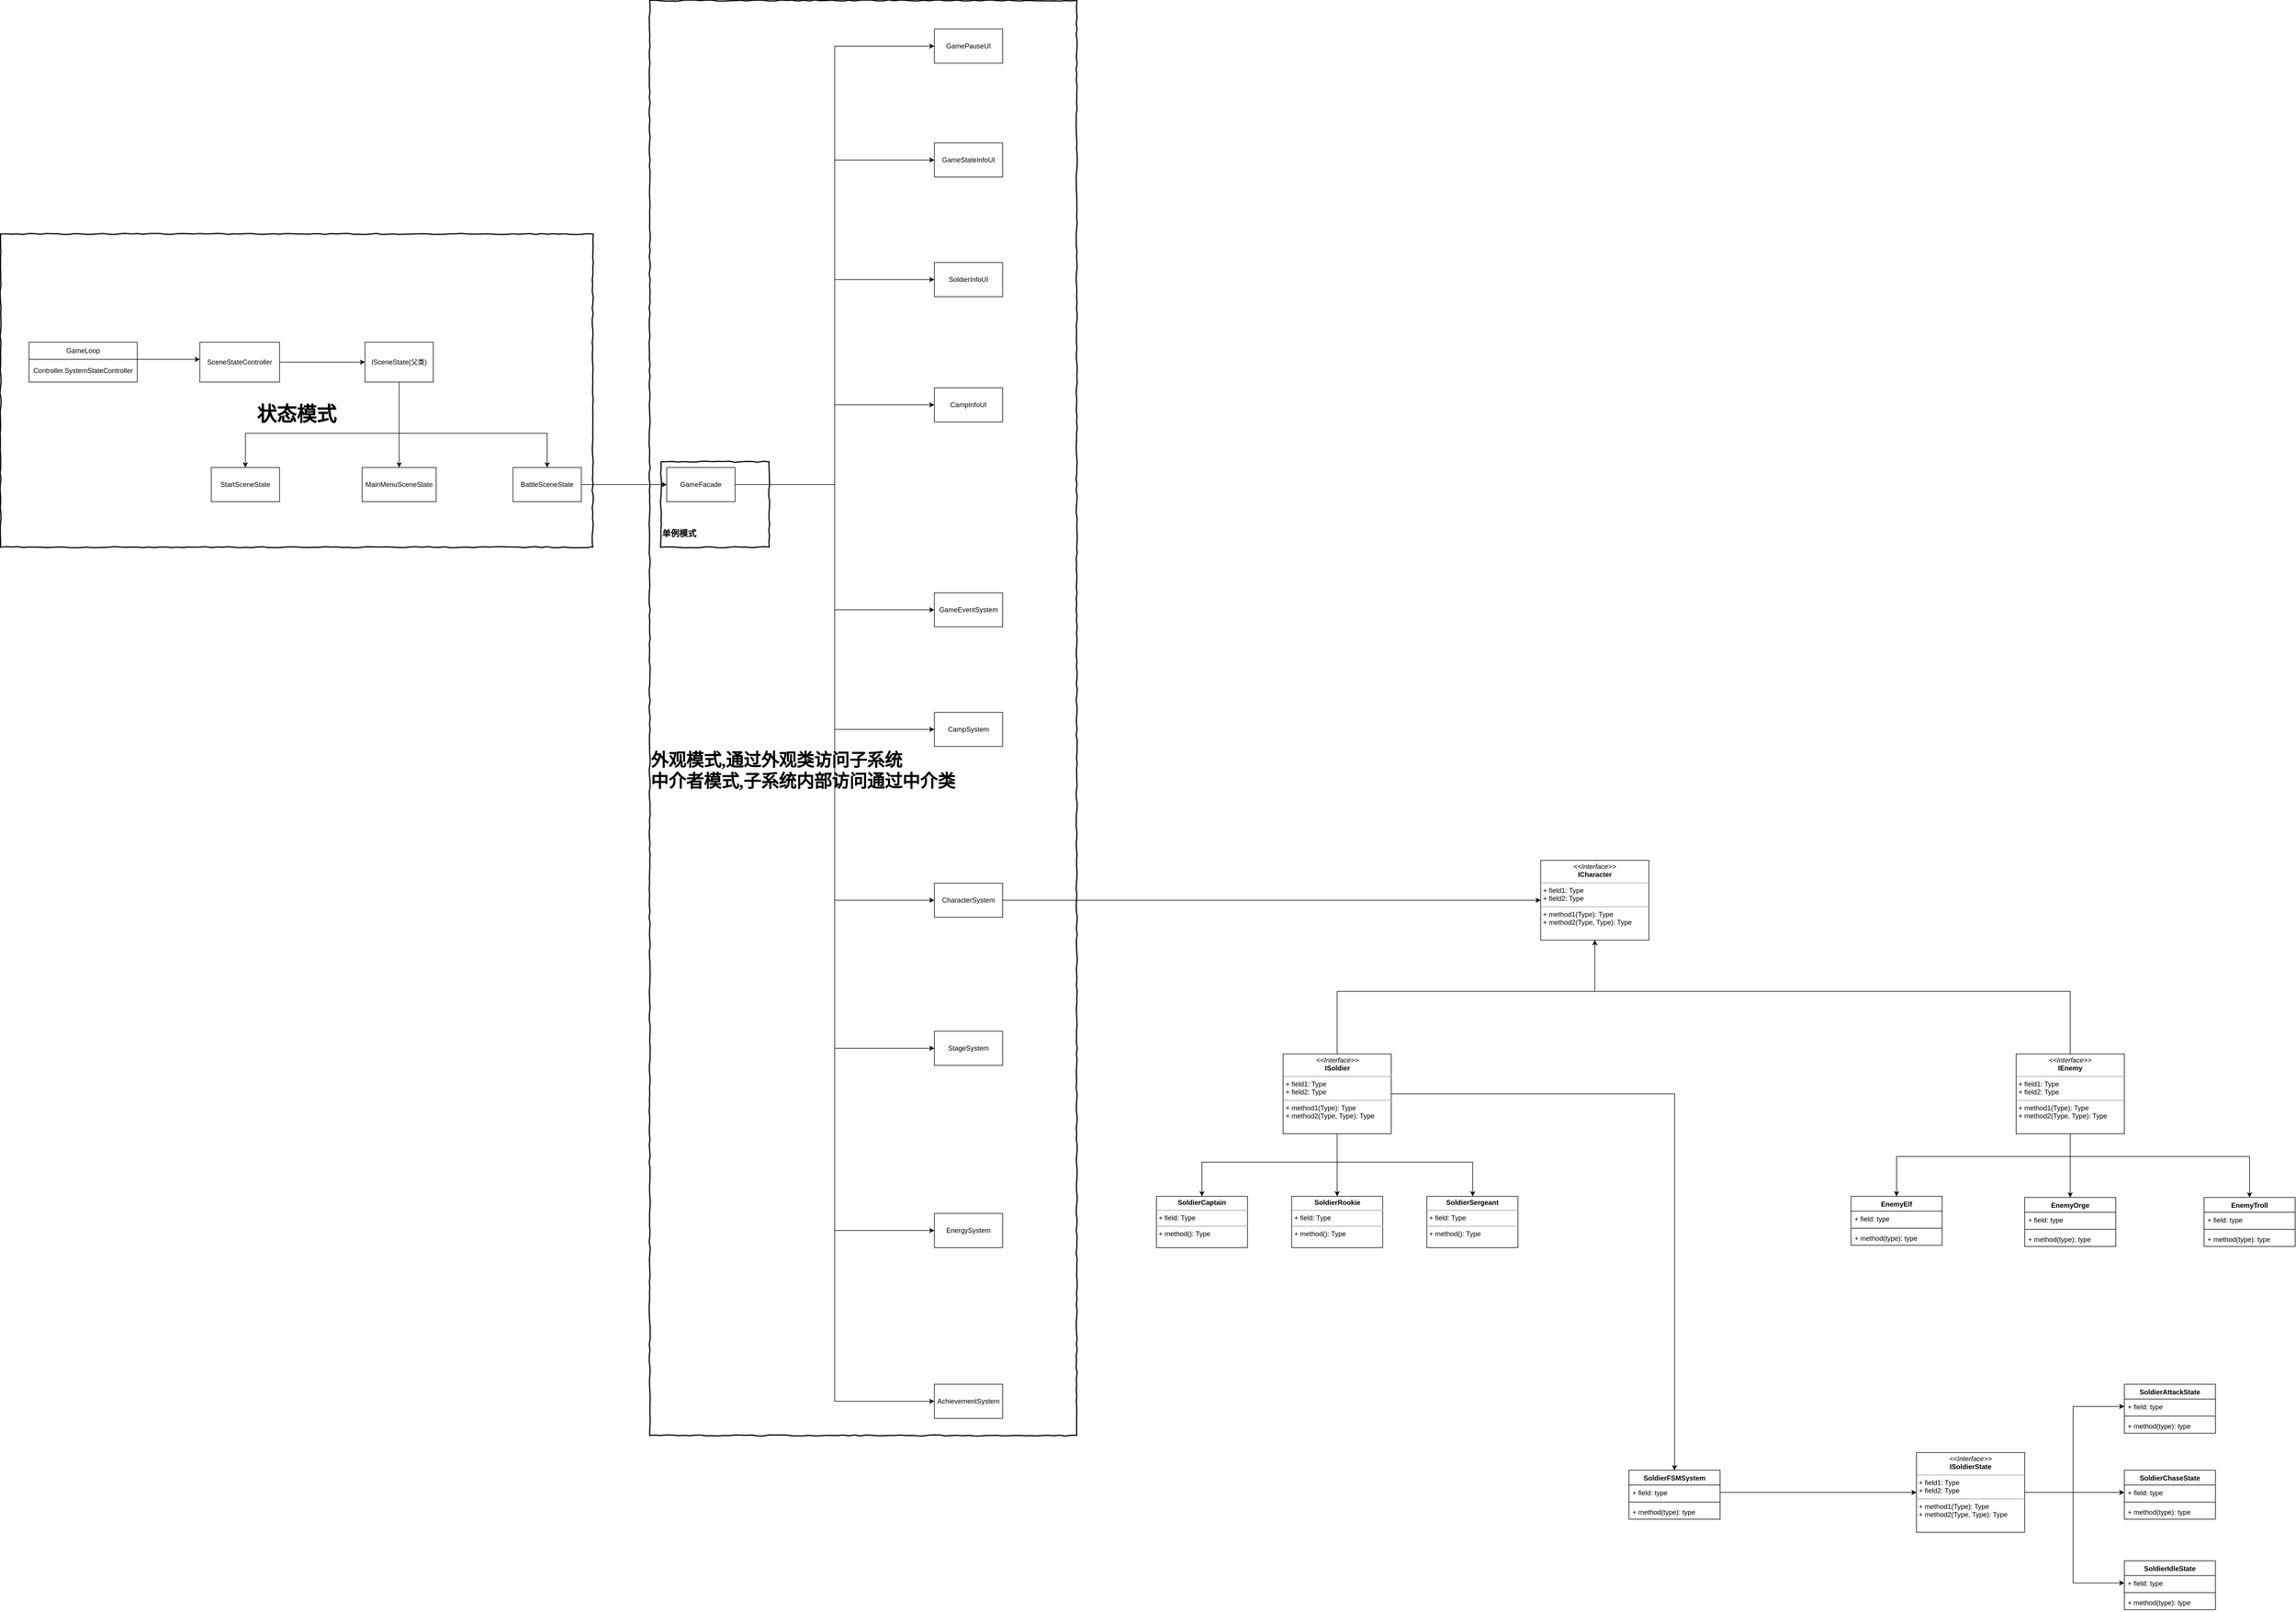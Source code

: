 <mxfile pages="1" version="11.2.4" type="github"><diagram id="328SYEydSCdozAh2rZhf" name="Page-1"><mxGraphModel dx="2062" dy="5805" grid="1" gridSize="10" guides="1" tooltips="1" connect="1" arrows="1" fold="1" page="1" pageScale="1" pageWidth="3300" pageHeight="4681" math="0" shadow="0"><root><mxCell id="0"/><mxCell id="1" parent="0"/><mxCell id="IivV3RTFd_0xX-8Bm_ZV-46" value="&lt;font style=&quot;font-size: 31px&quot;&gt;&lt;br&gt;&lt;br&gt;&lt;br&gt;&lt;br&gt;&lt;br&gt;外观模式,通过外观类访问子系统&lt;br&gt;中介者模式,子系统内部访问通过中介类&lt;br&gt;&lt;/font&gt;" style="html=1;whiteSpace=wrap;comic=1;strokeWidth=2;fontFamily=Comic Sans MS;fontStyle=1;align=left;" parent="1" vertex="1"><mxGeometry x="1220" y="-20" width="750" height="2520" as="geometry"/></mxCell><mxCell id="IivV3RTFd_0xX-8Bm_ZV-47" value="&lt;br&gt;&lt;br&gt;&lt;br&gt;&lt;br&gt;&lt;br&gt;&lt;br&gt;&lt;br&gt;&lt;font style=&quot;font-size: 15px&quot;&gt;单例模式&lt;/font&gt;" style="html=1;whiteSpace=wrap;comic=1;strokeWidth=2;fontFamily=Comic Sans MS;fontStyle=1;align=left;" parent="1" vertex="1"><mxGeometry x="1240" y="790" width="190" height="150" as="geometry"/></mxCell><mxCell id="IivV3RTFd_0xX-8Bm_ZV-24" value="&lt;div style=&quot;font-size: 35px&quot;&gt;&lt;font style=&quot;font-size: 35px&quot;&gt;&lt;br&gt;&lt;/font&gt;&lt;/div&gt;&lt;div style=&quot;font-size: 35px&quot;&gt;&lt;span&gt;&lt;font style=&quot;font-size: 35px&quot;&gt;&lt;br&gt;&lt;/font&gt;&lt;/span&gt;&lt;/div&gt;&lt;div style=&quot;font-size: 35px&quot;&gt;&lt;font style=&quot;font-size: 35px&quot;&gt;状态模式&lt;/font&gt;&lt;/div&gt;" style="html=1;whiteSpace=wrap;comic=1;strokeWidth=2;fontFamily=Comic Sans MS;fontStyle=1;align=center;" parent="1" vertex="1"><mxGeometry x="80" y="390" width="1040" height="550" as="geometry"/></mxCell><mxCell id="IivV3RTFd_0xX-8Bm_ZV-5" style="edgeStyle=orthogonalEdgeStyle;rounded=0;orthogonalLoop=1;jettySize=auto;html=1;" parent="1" source="IivV3RTFd_0xX-8Bm_ZV-1" edge="1"><mxGeometry relative="1" as="geometry"><mxPoint x="430" y="610" as="targetPoint"/><Array as="points"><mxPoint x="410" y="610"/></Array></mxGeometry></mxCell><mxCell id="IivV3RTFd_0xX-8Bm_ZV-1" value="GameLoop" style="rounded=0;whiteSpace=wrap;html=1;" parent="1" vertex="1"><mxGeometry x="130" y="580" width="190" height="30" as="geometry"/></mxCell><mxCell id="IivV3RTFd_0xX-8Bm_ZV-3" value="Controller.SystemStateController" style="rounded=0;whiteSpace=wrap;html=1;" parent="1" vertex="1"><mxGeometry x="130" y="610" width="190" height="40" as="geometry"/></mxCell><mxCell id="IivV3RTFd_0xX-8Bm_ZV-7" style="edgeStyle=orthogonalEdgeStyle;rounded=0;orthogonalLoop=1;jettySize=auto;html=1;entryX=0;entryY=0.5;entryDx=0;entryDy=0;" parent="1" source="IivV3RTFd_0xX-8Bm_ZV-6" target="IivV3RTFd_0xX-8Bm_ZV-8" edge="1"><mxGeometry relative="1" as="geometry"><mxPoint x="630" y="615" as="targetPoint"/></mxGeometry></mxCell><mxCell id="IivV3RTFd_0xX-8Bm_ZV-6" value="SceneStateController" style="rounded=0;whiteSpace=wrap;html=1;" parent="1" vertex="1"><mxGeometry x="430" y="580" width="140" height="70" as="geometry"/></mxCell><mxCell id="IivV3RTFd_0xX-8Bm_ZV-14" style="edgeStyle=orthogonalEdgeStyle;rounded=0;orthogonalLoop=1;jettySize=auto;html=1;exitX=0.5;exitY=1;exitDx=0;exitDy=0;" parent="1" source="IivV3RTFd_0xX-8Bm_ZV-8" target="IivV3RTFd_0xX-8Bm_ZV-11" edge="1"><mxGeometry relative="1" as="geometry"><Array as="points"><mxPoint x="780" y="740"/><mxPoint x="510" y="740"/></Array></mxGeometry></mxCell><mxCell id="IivV3RTFd_0xX-8Bm_ZV-15" style="edgeStyle=orthogonalEdgeStyle;rounded=0;orthogonalLoop=1;jettySize=auto;html=1;entryX=0.5;entryY=0;entryDx=0;entryDy=0;" parent="1" source="IivV3RTFd_0xX-8Bm_ZV-8" target="IivV3RTFd_0xX-8Bm_ZV-12" edge="1"><mxGeometry relative="1" as="geometry"/></mxCell><mxCell id="IivV3RTFd_0xX-8Bm_ZV-16" style="edgeStyle=orthogonalEdgeStyle;rounded=0;orthogonalLoop=1;jettySize=auto;html=1;" parent="1" source="IivV3RTFd_0xX-8Bm_ZV-8" target="IivV3RTFd_0xX-8Bm_ZV-13" edge="1"><mxGeometry relative="1" as="geometry"><Array as="points"><mxPoint x="780" y="740"/><mxPoint x="1040" y="740"/></Array></mxGeometry></mxCell><mxCell id="IivV3RTFd_0xX-8Bm_ZV-8" value="ISceneState(父类)" style="rounded=0;whiteSpace=wrap;html=1;" parent="1" vertex="1"><mxGeometry x="720" y="580" width="120" height="70" as="geometry"/></mxCell><mxCell id="IivV3RTFd_0xX-8Bm_ZV-11" value="StartSceneState" style="rounded=0;whiteSpace=wrap;html=1;" parent="1" vertex="1"><mxGeometry x="450" y="800" width="120" height="60" as="geometry"/></mxCell><mxCell id="IivV3RTFd_0xX-8Bm_ZV-12" value="MainMenuSceneState" style="rounded=0;whiteSpace=wrap;html=1;" parent="1" vertex="1"><mxGeometry x="715" y="800" width="130" height="60" as="geometry"/></mxCell><mxCell id="IivV3RTFd_0xX-8Bm_ZV-25" style="edgeStyle=orthogonalEdgeStyle;rounded=0;orthogonalLoop=1;jettySize=auto;html=1;entryX=0;entryY=0.5;entryDx=0;entryDy=0;" parent="1" source="IivV3RTFd_0xX-8Bm_ZV-13" target="IivV3RTFd_0xX-8Bm_ZV-26" edge="1"><mxGeometry relative="1" as="geometry"><mxPoint x="1240" y="830" as="targetPoint"/></mxGeometry></mxCell><mxCell id="IivV3RTFd_0xX-8Bm_ZV-13" value="BattleSceneState" style="rounded=0;whiteSpace=wrap;html=1;" parent="1" vertex="1"><mxGeometry x="980" y="800" width="120" height="60" as="geometry"/></mxCell><mxCell id="IivV3RTFd_0xX-8Bm_ZV-37" style="edgeStyle=orthogonalEdgeStyle;rounded=0;orthogonalLoop=1;jettySize=auto;html=1;entryX=0;entryY=0.5;entryDx=0;entryDy=0;" parent="1" source="IivV3RTFd_0xX-8Bm_ZV-26" target="IivV3RTFd_0xX-8Bm_ZV-28" edge="1"><mxGeometry relative="1" as="geometry"/></mxCell><mxCell id="IivV3RTFd_0xX-8Bm_ZV-38" style="edgeStyle=orthogonalEdgeStyle;rounded=0;orthogonalLoop=1;jettySize=auto;html=1;entryX=0;entryY=0.5;entryDx=0;entryDy=0;" parent="1" source="IivV3RTFd_0xX-8Bm_ZV-26" target="IivV3RTFd_0xX-8Bm_ZV-29" edge="1"><mxGeometry relative="1" as="geometry"/></mxCell><mxCell id="IivV3RTFd_0xX-8Bm_ZV-39" style="edgeStyle=orthogonalEdgeStyle;rounded=0;orthogonalLoop=1;jettySize=auto;html=1;entryX=0;entryY=0.5;entryDx=0;entryDy=0;" parent="1" source="IivV3RTFd_0xX-8Bm_ZV-26" target="IivV3RTFd_0xX-8Bm_ZV-30" edge="1"><mxGeometry relative="1" as="geometry"/></mxCell><mxCell id="IivV3RTFd_0xX-8Bm_ZV-40" style="edgeStyle=orthogonalEdgeStyle;rounded=0;orthogonalLoop=1;jettySize=auto;html=1;entryX=0;entryY=0.5;entryDx=0;entryDy=0;" parent="1" source="IivV3RTFd_0xX-8Bm_ZV-26" target="IivV3RTFd_0xX-8Bm_ZV-31" edge="1"><mxGeometry relative="1" as="geometry"/></mxCell><mxCell id="IivV3RTFd_0xX-8Bm_ZV-41" style="edgeStyle=orthogonalEdgeStyle;rounded=0;orthogonalLoop=1;jettySize=auto;html=1;entryX=0;entryY=0.5;entryDx=0;entryDy=0;" parent="1" source="IivV3RTFd_0xX-8Bm_ZV-26" target="IivV3RTFd_0xX-8Bm_ZV-32" edge="1"><mxGeometry relative="1" as="geometry"/></mxCell><mxCell id="IivV3RTFd_0xX-8Bm_ZV-42" style="edgeStyle=orthogonalEdgeStyle;rounded=0;orthogonalLoop=1;jettySize=auto;html=1;entryX=0;entryY=0.5;entryDx=0;entryDy=0;" parent="1" source="IivV3RTFd_0xX-8Bm_ZV-26" target="IivV3RTFd_0xX-8Bm_ZV-33" edge="1"><mxGeometry relative="1" as="geometry"/></mxCell><mxCell id="IivV3RTFd_0xX-8Bm_ZV-43" style="edgeStyle=orthogonalEdgeStyle;rounded=0;orthogonalLoop=1;jettySize=auto;html=1;entryX=0;entryY=0.5;entryDx=0;entryDy=0;" parent="1" source="IivV3RTFd_0xX-8Bm_ZV-26" target="IivV3RTFd_0xX-8Bm_ZV-34" edge="1"><mxGeometry relative="1" as="geometry"/></mxCell><mxCell id="IivV3RTFd_0xX-8Bm_ZV-44" style="edgeStyle=orthogonalEdgeStyle;rounded=0;orthogonalLoop=1;jettySize=auto;html=1;entryX=0;entryY=0.5;entryDx=0;entryDy=0;" parent="1" source="IivV3RTFd_0xX-8Bm_ZV-26" target="IivV3RTFd_0xX-8Bm_ZV-35" edge="1"><mxGeometry relative="1" as="geometry"/></mxCell><mxCell id="IivV3RTFd_0xX-8Bm_ZV-45" style="edgeStyle=orthogonalEdgeStyle;rounded=0;orthogonalLoop=1;jettySize=auto;html=1;entryX=0;entryY=0.5;entryDx=0;entryDy=0;" parent="1" source="IivV3RTFd_0xX-8Bm_ZV-26" target="IivV3RTFd_0xX-8Bm_ZV-27" edge="1"><mxGeometry relative="1" as="geometry"/></mxCell><mxCell id="wADAR3zxIw2LBWZPUKkN-1" style="edgeStyle=orthogonalEdgeStyle;rounded=0;orthogonalLoop=1;jettySize=auto;html=1;entryX=0;entryY=0.5;entryDx=0;entryDy=0;" edge="1" parent="1" source="IivV3RTFd_0xX-8Bm_ZV-26" target="IivV3RTFd_0xX-8Bm_ZV-36"><mxGeometry relative="1" as="geometry"/></mxCell><mxCell id="IivV3RTFd_0xX-8Bm_ZV-26" value="GameFacade" style="rounded=0;whiteSpace=wrap;html=1;" parent="1" vertex="1"><mxGeometry x="1250" y="800" width="120" height="60" as="geometry"/></mxCell><mxCell id="IivV3RTFd_0xX-8Bm_ZV-27" value="GamePauseUI" style="rounded=0;whiteSpace=wrap;html=1;" parent="1" vertex="1"><mxGeometry x="1720" y="30" width="120" height="60" as="geometry"/></mxCell><mxCell id="IivV3RTFd_0xX-8Bm_ZV-28" value="GameStateInfoUI" style="rounded=0;whiteSpace=wrap;html=1;" parent="1" vertex="1"><mxGeometry x="1720" y="230" width="120" height="60" as="geometry"/></mxCell><mxCell id="IivV3RTFd_0xX-8Bm_ZV-29" value="SoldierInfoUI" style="rounded=0;whiteSpace=wrap;html=1;" parent="1" vertex="1"><mxGeometry x="1720" y="440" width="120" height="60" as="geometry"/></mxCell><mxCell id="IivV3RTFd_0xX-8Bm_ZV-30" value="CampInfoUI" style="rounded=0;whiteSpace=wrap;html=1;" parent="1" vertex="1"><mxGeometry x="1720" y="660" width="120" height="60" as="geometry"/></mxCell><mxCell id="IivV3RTFd_0xX-8Bm_ZV-31" value="GameEventSystem" style="rounded=0;whiteSpace=wrap;html=1;" parent="1" vertex="1"><mxGeometry x="1720" y="1020" width="120" height="60" as="geometry"/></mxCell><mxCell id="IivV3RTFd_0xX-8Bm_ZV-32" value="CampSystem" style="rounded=0;whiteSpace=wrap;html=1;" parent="1" vertex="1"><mxGeometry x="1720" y="1230" width="120" height="60" as="geometry"/></mxCell><mxCell id="wADAR3zxIw2LBWZPUKkN-15" style="edgeStyle=orthogonalEdgeStyle;rounded=0;orthogonalLoop=1;jettySize=auto;html=1;entryX=0;entryY=0.5;entryDx=0;entryDy=0;" edge="1" parent="1" source="IivV3RTFd_0xX-8Bm_ZV-33" target="wADAR3zxIw2LBWZPUKkN-19"><mxGeometry relative="1" as="geometry"><mxPoint x="2310" y="1560" as="targetPoint"/></mxGeometry></mxCell><mxCell id="IivV3RTFd_0xX-8Bm_ZV-33" value="CharacterSystem" style="rounded=0;whiteSpace=wrap;html=1;" parent="1" vertex="1"><mxGeometry x="1720" y="1530" width="120" height="60" as="geometry"/></mxCell><mxCell id="IivV3RTFd_0xX-8Bm_ZV-34" value="StageSystem" style="rounded=0;whiteSpace=wrap;html=1;" parent="1" vertex="1"><mxGeometry x="1720" y="1790" width="120" height="60" as="geometry"/></mxCell><mxCell id="IivV3RTFd_0xX-8Bm_ZV-35" value="EnergySystem" style="rounded=0;whiteSpace=wrap;html=1;" parent="1" vertex="1"><mxGeometry x="1720" y="2110" width="120" height="60" as="geometry"/></mxCell><mxCell id="IivV3RTFd_0xX-8Bm_ZV-36" value="AchievementSystem" style="rounded=0;whiteSpace=wrap;html=1;" parent="1" vertex="1"><mxGeometry x="1720" y="2410" width="120" height="60" as="geometry"/></mxCell><mxCell id="wADAR3zxIw2LBWZPUKkN-19" value="&lt;p style=&quot;margin: 0px ; margin-top: 4px ; text-align: center&quot;&gt;&lt;i&gt;&amp;lt;&amp;lt;Interface&amp;gt;&amp;gt;&lt;/i&gt;&lt;br&gt;&lt;b&gt;ICharacter&lt;/b&gt;&lt;/p&gt;&lt;hr size=&quot;1&quot;&gt;&lt;p style=&quot;margin: 0px ; margin-left: 4px&quot;&gt;+ field1: Type&lt;br&gt;+ field2: Type&lt;/p&gt;&lt;hr size=&quot;1&quot;&gt;&lt;p style=&quot;margin: 0px ; margin-left: 4px&quot;&gt;+ method1(Type): Type&lt;br&gt;+ method2(Type, Type): Type&lt;/p&gt;" style="verticalAlign=top;align=left;overflow=fill;fontSize=12;fontFamily=Helvetica;html=1;" vertex="1" parent="1"><mxGeometry x="2785" y="1490" width="190" height="140" as="geometry"/></mxCell><mxCell id="wADAR3zxIw2LBWZPUKkN-23" style="edgeStyle=orthogonalEdgeStyle;rounded=0;orthogonalLoop=1;jettySize=auto;html=1;entryX=0.5;entryY=1;entryDx=0;entryDy=0;" edge="1" parent="1" source="wADAR3zxIw2LBWZPUKkN-20" target="wADAR3zxIw2LBWZPUKkN-19"><mxGeometry relative="1" as="geometry"><mxPoint x="2645" y="1800" as="targetPoint"/><Array as="points"><mxPoint x="2428" y="1720"/><mxPoint x="2880" y="1720"/></Array></mxGeometry></mxCell><mxCell id="wADAR3zxIw2LBWZPUKkN-30" style="edgeStyle=orthogonalEdgeStyle;rounded=0;orthogonalLoop=1;jettySize=auto;html=1;entryX=0.5;entryY=0;entryDx=0;entryDy=0;" edge="1" parent="1" source="wADAR3zxIw2LBWZPUKkN-20" target="wADAR3zxIw2LBWZPUKkN-27"><mxGeometry relative="1" as="geometry"><Array as="points"><mxPoint x="2427.5" y="2020"/><mxPoint x="2190.5" y="2020"/></Array></mxGeometry></mxCell><mxCell id="wADAR3zxIw2LBWZPUKkN-31" style="edgeStyle=orthogonalEdgeStyle;rounded=0;orthogonalLoop=1;jettySize=auto;html=1;entryX=0.5;entryY=0;entryDx=0;entryDy=0;" edge="1" parent="1" source="wADAR3zxIw2LBWZPUKkN-20" target="wADAR3zxIw2LBWZPUKkN-28"><mxGeometry relative="1" as="geometry"><mxPoint x="2427.5" y="2070" as="targetPoint"/></mxGeometry></mxCell><mxCell id="wADAR3zxIw2LBWZPUKkN-32" style="edgeStyle=orthogonalEdgeStyle;rounded=0;orthogonalLoop=1;jettySize=auto;html=1;" edge="1" parent="1" source="wADAR3zxIw2LBWZPUKkN-20" target="wADAR3zxIw2LBWZPUKkN-29"><mxGeometry relative="1" as="geometry"><Array as="points"><mxPoint x="2427.5" y="2020"/><mxPoint x="2665.5" y="2020"/></Array></mxGeometry></mxCell><mxCell id="wADAR3zxIw2LBWZPUKkN-56" style="edgeStyle=orthogonalEdgeStyle;rounded=0;orthogonalLoop=1;jettySize=auto;html=1;entryX=0.5;entryY=0;entryDx=0;entryDy=0;" edge="1" parent="1" source="wADAR3zxIw2LBWZPUKkN-20" target="wADAR3zxIw2LBWZPUKkN-52"><mxGeometry relative="1" as="geometry"/></mxCell><mxCell id="wADAR3zxIw2LBWZPUKkN-20" value="&lt;p style=&quot;margin: 0px ; margin-top: 4px ; text-align: center&quot;&gt;&lt;i&gt;&amp;lt;&amp;lt;Interface&amp;gt;&amp;gt;&lt;/i&gt;&lt;br&gt;&lt;b&gt;ISoldier&lt;/b&gt;&lt;/p&gt;&lt;hr size=&quot;1&quot;&gt;&lt;p style=&quot;margin: 0px ; margin-left: 4px&quot;&gt;+ field1: Type&lt;br&gt;+ field2: Type&lt;/p&gt;&lt;hr size=&quot;1&quot;&gt;&lt;p style=&quot;margin: 0px ; margin-left: 4px&quot;&gt;+ method1(Type): Type&lt;br&gt;+ method2(Type, Type): Type&lt;/p&gt;" style="verticalAlign=top;align=left;overflow=fill;fontSize=12;fontFamily=Helvetica;html=1;" vertex="1" parent="1"><mxGeometry x="2332.5" y="1830" width="190" height="140" as="geometry"/></mxCell><mxCell id="wADAR3zxIw2LBWZPUKkN-24" style="edgeStyle=orthogonalEdgeStyle;rounded=0;orthogonalLoop=1;jettySize=auto;html=1;entryX=0.5;entryY=1;entryDx=0;entryDy=0;" edge="1" parent="1" source="wADAR3zxIw2LBWZPUKkN-21" target="wADAR3zxIw2LBWZPUKkN-19"><mxGeometry relative="1" as="geometry"><Array as="points"><mxPoint x="3715" y="1720"/><mxPoint x="2880" y="1720"/></Array></mxGeometry></mxCell><mxCell id="wADAR3zxIw2LBWZPUKkN-49" style="edgeStyle=orthogonalEdgeStyle;rounded=0;orthogonalLoop=1;jettySize=auto;html=1;entryX=0.5;entryY=0;entryDx=0;entryDy=0;" edge="1" parent="1" source="wADAR3zxIw2LBWZPUKkN-21" target="wADAR3zxIw2LBWZPUKkN-37"><mxGeometry relative="1" as="geometry"><Array as="points"><mxPoint x="3715" y="2010"/><mxPoint x="3410" y="2010"/></Array></mxGeometry></mxCell><mxCell id="wADAR3zxIw2LBWZPUKkN-50" style="edgeStyle=orthogonalEdgeStyle;rounded=0;orthogonalLoop=1;jettySize=auto;html=1;entryX=0.5;entryY=0;entryDx=0;entryDy=0;" edge="1" parent="1" source="wADAR3zxIw2LBWZPUKkN-21" target="wADAR3zxIw2LBWZPUKkN-41"><mxGeometry relative="1" as="geometry"/></mxCell><mxCell id="wADAR3zxIw2LBWZPUKkN-51" style="edgeStyle=orthogonalEdgeStyle;rounded=0;orthogonalLoop=1;jettySize=auto;html=1;entryX=0.5;entryY=0;entryDx=0;entryDy=0;" edge="1" parent="1" source="wADAR3zxIw2LBWZPUKkN-21" target="wADAR3zxIw2LBWZPUKkN-45"><mxGeometry relative="1" as="geometry"><Array as="points"><mxPoint x="3715" y="2010"/><mxPoint x="4030" y="2010"/></Array></mxGeometry></mxCell><mxCell id="wADAR3zxIw2LBWZPUKkN-21" value="&lt;p style=&quot;margin: 0px ; margin-top: 4px ; text-align: center&quot;&gt;&lt;i&gt;&amp;lt;&amp;lt;Interface&amp;gt;&amp;gt;&lt;/i&gt;&lt;br&gt;&lt;b&gt;IEnemy&lt;/b&gt;&lt;/p&gt;&lt;hr size=&quot;1&quot;&gt;&lt;p style=&quot;margin: 0px ; margin-left: 4px&quot;&gt;+ field1: Type&lt;br&gt;+ field2: Type&lt;/p&gt;&lt;hr size=&quot;1&quot;&gt;&lt;p style=&quot;margin: 0px ; margin-left: 4px&quot;&gt;+ method1(Type): Type&lt;br&gt;+ method2(Type, Type): Type&lt;/p&gt;" style="verticalAlign=top;align=left;overflow=fill;fontSize=12;fontFamily=Helvetica;html=1;" vertex="1" parent="1"><mxGeometry x="3620" y="1830" width="190" height="140" as="geometry"/></mxCell><mxCell id="wADAR3zxIw2LBWZPUKkN-27" value="&lt;p style=&quot;margin: 0px ; margin-top: 4px ; text-align: center&quot;&gt;&lt;b&gt;SoldierCaptain&lt;/b&gt;&lt;/p&gt;&lt;hr size=&quot;1&quot;&gt;&lt;p style=&quot;margin: 0px ; margin-left: 4px&quot;&gt;+ field: Type&lt;/p&gt;&lt;hr size=&quot;1&quot;&gt;&lt;p style=&quot;margin: 0px ; margin-left: 4px&quot;&gt;+ method(): Type&lt;/p&gt;" style="verticalAlign=top;align=left;overflow=fill;fontSize=12;fontFamily=Helvetica;html=1;" vertex="1" parent="1"><mxGeometry x="2110" y="2080" width="160" height="90" as="geometry"/></mxCell><mxCell id="wADAR3zxIw2LBWZPUKkN-28" value="&lt;p style=&quot;margin: 0px ; margin-top: 4px ; text-align: center&quot;&gt;&lt;b&gt;SoldierRookie&lt;/b&gt;&lt;/p&gt;&lt;hr size=&quot;1&quot;&gt;&lt;p style=&quot;margin: 0px ; margin-left: 4px&quot;&gt;+ field: Type&lt;/p&gt;&lt;hr size=&quot;1&quot;&gt;&lt;p style=&quot;margin: 0px ; margin-left: 4px&quot;&gt;+ method(): Type&lt;/p&gt;" style="verticalAlign=top;align=left;overflow=fill;fontSize=12;fontFamily=Helvetica;html=1;" vertex="1" parent="1"><mxGeometry x="2347.5" y="2080" width="160" height="90" as="geometry"/></mxCell><mxCell id="wADAR3zxIw2LBWZPUKkN-29" value="&lt;p style=&quot;margin: 0px ; margin-top: 4px ; text-align: center&quot;&gt;&lt;b&gt;SoldierSergeant&lt;/b&gt;&lt;/p&gt;&lt;hr size=&quot;1&quot;&gt;&lt;p style=&quot;margin: 0px ; margin-left: 4px&quot;&gt;+ field: Type&lt;/p&gt;&lt;hr size=&quot;1&quot;&gt;&lt;p style=&quot;margin: 0px ; margin-left: 4px&quot;&gt;+ method(): Type&lt;/p&gt;" style="verticalAlign=top;align=left;overflow=fill;fontSize=12;fontFamily=Helvetica;html=1;" vertex="1" parent="1"><mxGeometry x="2585" y="2080" width="160" height="90" as="geometry"/></mxCell><mxCell id="wADAR3zxIw2LBWZPUKkN-37" value="EnemyElf" style="swimlane;fontStyle=1;align=center;verticalAlign=top;childLayout=stackLayout;horizontal=1;startSize=26;horizontalStack=0;resizeParent=1;resizeParentMax=0;resizeLast=0;collapsible=1;marginBottom=0;" vertex="1" parent="1"><mxGeometry x="3330" y="2080" width="160" height="86" as="geometry"/></mxCell><mxCell id="wADAR3zxIw2LBWZPUKkN-38" value="+ field: type" style="text;strokeColor=none;fillColor=none;align=left;verticalAlign=top;spacingLeft=4;spacingRight=4;overflow=hidden;rotatable=0;points=[[0,0.5],[1,0.5]];portConstraint=eastwest;" vertex="1" parent="wADAR3zxIw2LBWZPUKkN-37"><mxGeometry y="26" width="160" height="26" as="geometry"/></mxCell><mxCell id="wADAR3zxIw2LBWZPUKkN-39" value="" style="line;strokeWidth=1;fillColor=none;align=left;verticalAlign=middle;spacingTop=-1;spacingLeft=3;spacingRight=3;rotatable=0;labelPosition=right;points=[];portConstraint=eastwest;" vertex="1" parent="wADAR3zxIw2LBWZPUKkN-37"><mxGeometry y="52" width="160" height="8" as="geometry"/></mxCell><mxCell id="wADAR3zxIw2LBWZPUKkN-40" value="+ method(type): type" style="text;strokeColor=none;fillColor=none;align=left;verticalAlign=top;spacingLeft=4;spacingRight=4;overflow=hidden;rotatable=0;points=[[0,0.5],[1,0.5]];portConstraint=eastwest;" vertex="1" parent="wADAR3zxIw2LBWZPUKkN-37"><mxGeometry y="60" width="160" height="26" as="geometry"/></mxCell><mxCell id="wADAR3zxIw2LBWZPUKkN-41" value="EnemyOrge" style="swimlane;fontStyle=1;align=center;verticalAlign=top;childLayout=stackLayout;horizontal=1;startSize=26;horizontalStack=0;resizeParent=1;resizeParentMax=0;resizeLast=0;collapsible=1;marginBottom=0;" vertex="1" parent="1"><mxGeometry x="3635" y="2082" width="160" height="86" as="geometry"/></mxCell><mxCell id="wADAR3zxIw2LBWZPUKkN-42" value="+ field: type" style="text;strokeColor=none;fillColor=none;align=left;verticalAlign=top;spacingLeft=4;spacingRight=4;overflow=hidden;rotatable=0;points=[[0,0.5],[1,0.5]];portConstraint=eastwest;" vertex="1" parent="wADAR3zxIw2LBWZPUKkN-41"><mxGeometry y="26" width="160" height="26" as="geometry"/></mxCell><mxCell id="wADAR3zxIw2LBWZPUKkN-43" value="" style="line;strokeWidth=1;fillColor=none;align=left;verticalAlign=middle;spacingTop=-1;spacingLeft=3;spacingRight=3;rotatable=0;labelPosition=right;points=[];portConstraint=eastwest;" vertex="1" parent="wADAR3zxIw2LBWZPUKkN-41"><mxGeometry y="52" width="160" height="8" as="geometry"/></mxCell><mxCell id="wADAR3zxIw2LBWZPUKkN-44" value="+ method(type): type" style="text;strokeColor=none;fillColor=none;align=left;verticalAlign=top;spacingLeft=4;spacingRight=4;overflow=hidden;rotatable=0;points=[[0,0.5],[1,0.5]];portConstraint=eastwest;" vertex="1" parent="wADAR3zxIw2LBWZPUKkN-41"><mxGeometry y="60" width="160" height="26" as="geometry"/></mxCell><mxCell id="wADAR3zxIw2LBWZPUKkN-45" value="EnemyTroll" style="swimlane;fontStyle=1;align=center;verticalAlign=top;childLayout=stackLayout;horizontal=1;startSize=26;horizontalStack=0;resizeParent=1;resizeParentMax=0;resizeLast=0;collapsible=1;marginBottom=0;" vertex="1" parent="1"><mxGeometry x="3950" y="2082" width="160" height="86" as="geometry"/></mxCell><mxCell id="wADAR3zxIw2LBWZPUKkN-46" value="+ field: type" style="text;strokeColor=none;fillColor=none;align=left;verticalAlign=top;spacingLeft=4;spacingRight=4;overflow=hidden;rotatable=0;points=[[0,0.5],[1,0.5]];portConstraint=eastwest;" vertex="1" parent="wADAR3zxIw2LBWZPUKkN-45"><mxGeometry y="26" width="160" height="26" as="geometry"/></mxCell><mxCell id="wADAR3zxIw2LBWZPUKkN-47" value="" style="line;strokeWidth=1;fillColor=none;align=left;verticalAlign=middle;spacingTop=-1;spacingLeft=3;spacingRight=3;rotatable=0;labelPosition=right;points=[];portConstraint=eastwest;" vertex="1" parent="wADAR3zxIw2LBWZPUKkN-45"><mxGeometry y="52" width="160" height="8" as="geometry"/></mxCell><mxCell id="wADAR3zxIw2LBWZPUKkN-48" value="+ method(type): type" style="text;strokeColor=none;fillColor=none;align=left;verticalAlign=top;spacingLeft=4;spacingRight=4;overflow=hidden;rotatable=0;points=[[0,0.5],[1,0.5]];portConstraint=eastwest;" vertex="1" parent="wADAR3zxIw2LBWZPUKkN-45"><mxGeometry y="60" width="160" height="26" as="geometry"/></mxCell><mxCell id="wADAR3zxIw2LBWZPUKkN-52" value="SoldierFSMSystem" style="swimlane;fontStyle=1;align=center;verticalAlign=top;childLayout=stackLayout;horizontal=1;startSize=26;horizontalStack=0;resizeParent=1;resizeParentMax=0;resizeLast=0;collapsible=1;marginBottom=0;" vertex="1" parent="1"><mxGeometry x="2940" y="2561" width="160" height="86" as="geometry"/></mxCell><mxCell id="wADAR3zxIw2LBWZPUKkN-53" value="+ field: type" style="text;strokeColor=none;fillColor=none;align=left;verticalAlign=top;spacingLeft=4;spacingRight=4;overflow=hidden;rotatable=0;points=[[0,0.5],[1,0.5]];portConstraint=eastwest;" vertex="1" parent="wADAR3zxIw2LBWZPUKkN-52"><mxGeometry y="26" width="160" height="26" as="geometry"/></mxCell><mxCell id="wADAR3zxIw2LBWZPUKkN-54" value="" style="line;strokeWidth=1;fillColor=none;align=left;verticalAlign=middle;spacingTop=-1;spacingLeft=3;spacingRight=3;rotatable=0;labelPosition=right;points=[];portConstraint=eastwest;" vertex="1" parent="wADAR3zxIw2LBWZPUKkN-52"><mxGeometry y="52" width="160" height="8" as="geometry"/></mxCell><mxCell id="wADAR3zxIw2LBWZPUKkN-55" value="+ method(type): type" style="text;strokeColor=none;fillColor=none;align=left;verticalAlign=top;spacingLeft=4;spacingRight=4;overflow=hidden;rotatable=0;points=[[0,0.5],[1,0.5]];portConstraint=eastwest;" vertex="1" parent="wADAR3zxIw2LBWZPUKkN-52"><mxGeometry y="60" width="160" height="26" as="geometry"/></mxCell><mxCell id="wADAR3zxIw2LBWZPUKkN-63" style="edgeStyle=orthogonalEdgeStyle;rounded=0;orthogonalLoop=1;jettySize=auto;html=1;entryX=0;entryY=0.5;entryDx=0;entryDy=0;" edge="1" parent="1" source="wADAR3zxIw2LBWZPUKkN-57" target="wADAR3zxIw2LBWZPUKkN-60"><mxGeometry relative="1" as="geometry"><mxPoint x="3770" y="2600" as="targetPoint"/></mxGeometry></mxCell><mxCell id="wADAR3zxIw2LBWZPUKkN-68" style="edgeStyle=orthogonalEdgeStyle;rounded=0;orthogonalLoop=1;jettySize=auto;html=1;entryX=0;entryY=0.5;entryDx=0;entryDy=0;" edge="1" parent="1" source="wADAR3zxIw2LBWZPUKkN-57" target="wADAR3zxIw2LBWZPUKkN-65"><mxGeometry relative="1" as="geometry"><Array as="points"><mxPoint x="3720" y="2600"/><mxPoint x="3720" y="2449"/></Array></mxGeometry></mxCell><mxCell id="wADAR3zxIw2LBWZPUKkN-73" style="edgeStyle=orthogonalEdgeStyle;rounded=0;orthogonalLoop=1;jettySize=auto;html=1;" edge="1" parent="1" source="wADAR3zxIw2LBWZPUKkN-57" target="wADAR3zxIw2LBWZPUKkN-70"><mxGeometry relative="1" as="geometry"><Array as="points"><mxPoint x="3720" y="2600"/><mxPoint x="3720" y="2759"/></Array></mxGeometry></mxCell><mxCell id="wADAR3zxIw2LBWZPUKkN-57" value="&lt;p style=&quot;margin: 0px ; margin-top: 4px ; text-align: center&quot;&gt;&lt;i&gt;&amp;lt;&amp;lt;Interface&amp;gt;&amp;gt;&lt;/i&gt;&lt;br&gt;&lt;b&gt;ISoldierState&lt;/b&gt;&lt;/p&gt;&lt;hr size=&quot;1&quot;&gt;&lt;p style=&quot;margin: 0px ; margin-left: 4px&quot;&gt;+ field1: Type&lt;br&gt;+ field2: Type&lt;/p&gt;&lt;hr size=&quot;1&quot;&gt;&lt;p style=&quot;margin: 0px ; margin-left: 4px&quot;&gt;+ method1(Type): Type&lt;br&gt;+ method2(Type, Type): Type&lt;/p&gt;" style="verticalAlign=top;align=left;overflow=fill;fontSize=12;fontFamily=Helvetica;html=1;" vertex="1" parent="1"><mxGeometry x="3445" y="2530" width="190" height="140" as="geometry"/></mxCell><mxCell id="wADAR3zxIw2LBWZPUKkN-58" style="edgeStyle=orthogonalEdgeStyle;rounded=0;orthogonalLoop=1;jettySize=auto;html=1;entryX=0;entryY=0.5;entryDx=0;entryDy=0;" edge="1" parent="1" source="wADAR3zxIw2LBWZPUKkN-53" target="wADAR3zxIw2LBWZPUKkN-57"><mxGeometry relative="1" as="geometry"><mxPoint x="3440" y="2600" as="targetPoint"/></mxGeometry></mxCell><mxCell id="wADAR3zxIw2LBWZPUKkN-59" value="SoldierChaseState" style="swimlane;fontStyle=1;align=center;verticalAlign=top;childLayout=stackLayout;horizontal=1;startSize=26;horizontalStack=0;resizeParent=1;resizeParentMax=0;resizeLast=0;collapsible=1;marginBottom=0;" vertex="1" parent="1"><mxGeometry x="3810" y="2561" width="160" height="86" as="geometry"/></mxCell><mxCell id="wADAR3zxIw2LBWZPUKkN-60" value="+ field: type" style="text;strokeColor=none;fillColor=none;align=left;verticalAlign=top;spacingLeft=4;spacingRight=4;overflow=hidden;rotatable=0;points=[[0,0.5],[1,0.5]];portConstraint=eastwest;" vertex="1" parent="wADAR3zxIw2LBWZPUKkN-59"><mxGeometry y="26" width="160" height="26" as="geometry"/></mxCell><mxCell id="wADAR3zxIw2LBWZPUKkN-61" value="" style="line;strokeWidth=1;fillColor=none;align=left;verticalAlign=middle;spacingTop=-1;spacingLeft=3;spacingRight=3;rotatable=0;labelPosition=right;points=[];portConstraint=eastwest;" vertex="1" parent="wADAR3zxIw2LBWZPUKkN-59"><mxGeometry y="52" width="160" height="8" as="geometry"/></mxCell><mxCell id="wADAR3zxIw2LBWZPUKkN-62" value="+ method(type): type" style="text;strokeColor=none;fillColor=none;align=left;verticalAlign=top;spacingLeft=4;spacingRight=4;overflow=hidden;rotatable=0;points=[[0,0.5],[1,0.5]];portConstraint=eastwest;" vertex="1" parent="wADAR3zxIw2LBWZPUKkN-59"><mxGeometry y="60" width="160" height="26" as="geometry"/></mxCell><mxCell id="wADAR3zxIw2LBWZPUKkN-64" value="SoldierAttackState" style="swimlane;fontStyle=1;align=center;verticalAlign=top;childLayout=stackLayout;horizontal=1;startSize=26;horizontalStack=0;resizeParent=1;resizeParentMax=0;resizeLast=0;collapsible=1;marginBottom=0;" vertex="1" parent="1"><mxGeometry x="3810" y="2410" width="160" height="86" as="geometry"/></mxCell><mxCell id="wADAR3zxIw2LBWZPUKkN-65" value="+ field: type" style="text;strokeColor=none;fillColor=none;align=left;verticalAlign=top;spacingLeft=4;spacingRight=4;overflow=hidden;rotatable=0;points=[[0,0.5],[1,0.5]];portConstraint=eastwest;" vertex="1" parent="wADAR3zxIw2LBWZPUKkN-64"><mxGeometry y="26" width="160" height="26" as="geometry"/></mxCell><mxCell id="wADAR3zxIw2LBWZPUKkN-66" value="" style="line;strokeWidth=1;fillColor=none;align=left;verticalAlign=middle;spacingTop=-1;spacingLeft=3;spacingRight=3;rotatable=0;labelPosition=right;points=[];portConstraint=eastwest;" vertex="1" parent="wADAR3zxIw2LBWZPUKkN-64"><mxGeometry y="52" width="160" height="8" as="geometry"/></mxCell><mxCell id="wADAR3zxIw2LBWZPUKkN-67" value="+ method(type): type" style="text;strokeColor=none;fillColor=none;align=left;verticalAlign=top;spacingLeft=4;spacingRight=4;overflow=hidden;rotatable=0;points=[[0,0.5],[1,0.5]];portConstraint=eastwest;" vertex="1" parent="wADAR3zxIw2LBWZPUKkN-64"><mxGeometry y="60" width="160" height="26" as="geometry"/></mxCell><mxCell id="wADAR3zxIw2LBWZPUKkN-69" value="SoldierIdleState" style="swimlane;fontStyle=1;align=center;verticalAlign=top;childLayout=stackLayout;horizontal=1;startSize=26;horizontalStack=0;resizeParent=1;resizeParentMax=0;resizeLast=0;collapsible=1;marginBottom=0;" vertex="1" parent="1"><mxGeometry x="3810" y="2720" width="160" height="86" as="geometry"/></mxCell><mxCell id="wADAR3zxIw2LBWZPUKkN-70" value="+ field: type" style="text;strokeColor=none;fillColor=none;align=left;verticalAlign=top;spacingLeft=4;spacingRight=4;overflow=hidden;rotatable=0;points=[[0,0.5],[1,0.5]];portConstraint=eastwest;" vertex="1" parent="wADAR3zxIw2LBWZPUKkN-69"><mxGeometry y="26" width="160" height="26" as="geometry"/></mxCell><mxCell id="wADAR3zxIw2LBWZPUKkN-71" value="" style="line;strokeWidth=1;fillColor=none;align=left;verticalAlign=middle;spacingTop=-1;spacingLeft=3;spacingRight=3;rotatable=0;labelPosition=right;points=[];portConstraint=eastwest;" vertex="1" parent="wADAR3zxIw2LBWZPUKkN-69"><mxGeometry y="52" width="160" height="8" as="geometry"/></mxCell><mxCell id="wADAR3zxIw2LBWZPUKkN-72" value="+ method(type): type" style="text;strokeColor=none;fillColor=none;align=left;verticalAlign=top;spacingLeft=4;spacingRight=4;overflow=hidden;rotatable=0;points=[[0,0.5],[1,0.5]];portConstraint=eastwest;" vertex="1" parent="wADAR3zxIw2LBWZPUKkN-69"><mxGeometry y="60" width="160" height="26" as="geometry"/></mxCell></root></mxGraphModel></diagram></mxfile>